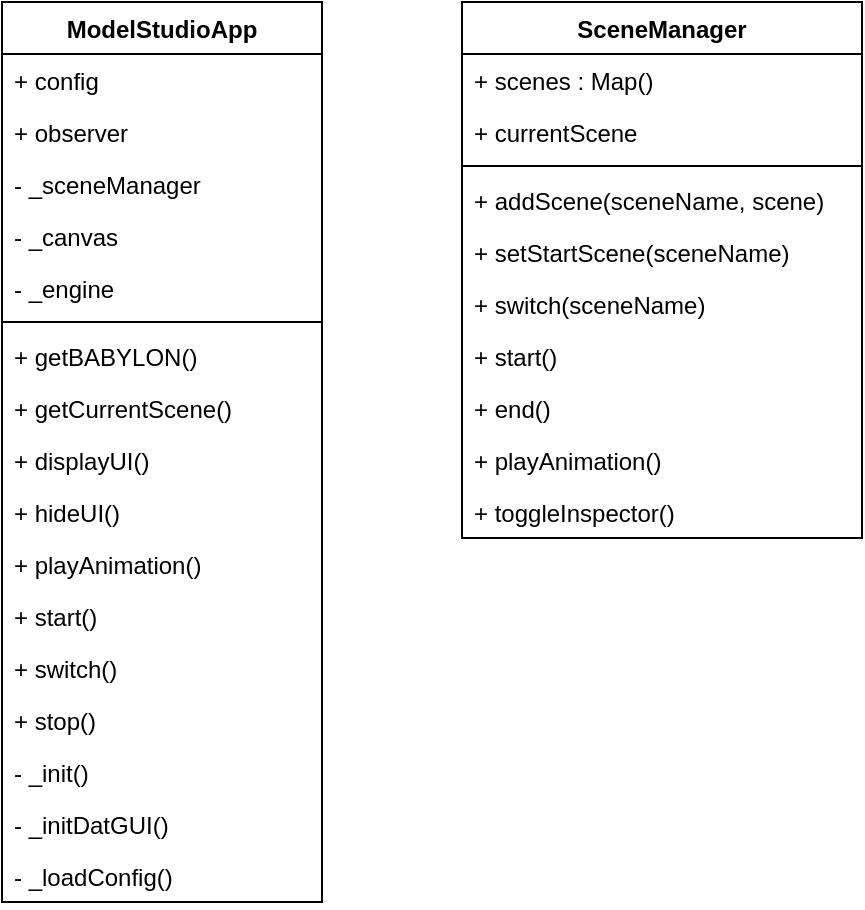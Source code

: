 <mxfile version="20.8.23" type="github">
  <diagram id="C5RBs43oDa-KdzZeNtuy" name="Page-1">
    <mxGraphModel dx="1366" dy="728" grid="1" gridSize="10" guides="1" tooltips="1" connect="1" arrows="1" fold="1" page="1" pageScale="1" pageWidth="827" pageHeight="1169" math="0" shadow="0">
      <root>
        <mxCell id="WIyWlLk6GJQsqaUBKTNV-0" />
        <mxCell id="WIyWlLk6GJQsqaUBKTNV-1" parent="WIyWlLk6GJQsqaUBKTNV-0" />
        <mxCell id="VokwEijPuBBfnA9nGTuE-48" value="ModelStudioApp" style="swimlane;fontStyle=1;align=center;verticalAlign=top;childLayout=stackLayout;horizontal=1;startSize=26;horizontalStack=0;resizeParent=1;resizeParentMax=0;resizeLast=0;collapsible=1;marginBottom=0;" vertex="1" parent="WIyWlLk6GJQsqaUBKTNV-1">
          <mxGeometry x="130" y="135" width="160" height="450" as="geometry" />
        </mxCell>
        <mxCell id="VokwEijPuBBfnA9nGTuE-49" value="+ config" style="text;strokeColor=none;fillColor=none;align=left;verticalAlign=top;spacingLeft=4;spacingRight=4;overflow=hidden;rotatable=0;points=[[0,0.5],[1,0.5]];portConstraint=eastwest;" vertex="1" parent="VokwEijPuBBfnA9nGTuE-48">
          <mxGeometry y="26" width="160" height="26" as="geometry" />
        </mxCell>
        <mxCell id="VokwEijPuBBfnA9nGTuE-64" value="+ observer" style="text;strokeColor=none;fillColor=none;align=left;verticalAlign=top;spacingLeft=4;spacingRight=4;overflow=hidden;rotatable=0;points=[[0,0.5],[1,0.5]];portConstraint=eastwest;" vertex="1" parent="VokwEijPuBBfnA9nGTuE-48">
          <mxGeometry y="52" width="160" height="26" as="geometry" />
        </mxCell>
        <mxCell id="VokwEijPuBBfnA9nGTuE-62" value="- _sceneManager" style="text;strokeColor=none;fillColor=none;align=left;verticalAlign=top;spacingLeft=4;spacingRight=4;overflow=hidden;rotatable=0;points=[[0,0.5],[1,0.5]];portConstraint=eastwest;" vertex="1" parent="VokwEijPuBBfnA9nGTuE-48">
          <mxGeometry y="78" width="160" height="26" as="geometry" />
        </mxCell>
        <mxCell id="VokwEijPuBBfnA9nGTuE-63" value="- _canvas" style="text;strokeColor=none;fillColor=none;align=left;verticalAlign=top;spacingLeft=4;spacingRight=4;overflow=hidden;rotatable=0;points=[[0,0.5],[1,0.5]];portConstraint=eastwest;" vertex="1" parent="VokwEijPuBBfnA9nGTuE-48">
          <mxGeometry y="104" width="160" height="26" as="geometry" />
        </mxCell>
        <mxCell id="VokwEijPuBBfnA9nGTuE-65" value="- _engine" style="text;strokeColor=none;fillColor=none;align=left;verticalAlign=top;spacingLeft=4;spacingRight=4;overflow=hidden;rotatable=0;points=[[0,0.5],[1,0.5]];portConstraint=eastwest;" vertex="1" parent="VokwEijPuBBfnA9nGTuE-48">
          <mxGeometry y="130" width="160" height="26" as="geometry" />
        </mxCell>
        <mxCell id="VokwEijPuBBfnA9nGTuE-50" value="" style="line;strokeWidth=1;fillColor=none;align=left;verticalAlign=middle;spacingTop=-1;spacingLeft=3;spacingRight=3;rotatable=0;labelPosition=right;points=[];portConstraint=eastwest;strokeColor=inherit;" vertex="1" parent="VokwEijPuBBfnA9nGTuE-48">
          <mxGeometry y="156" width="160" height="8" as="geometry" />
        </mxCell>
        <mxCell id="VokwEijPuBBfnA9nGTuE-51" value="+ getBABYLON()" style="text;strokeColor=none;fillColor=none;align=left;verticalAlign=top;spacingLeft=4;spacingRight=4;overflow=hidden;rotatable=0;points=[[0,0.5],[1,0.5]];portConstraint=eastwest;" vertex="1" parent="VokwEijPuBBfnA9nGTuE-48">
          <mxGeometry y="164" width="160" height="26" as="geometry" />
        </mxCell>
        <mxCell id="VokwEijPuBBfnA9nGTuE-52" value="+ getCurrentScene()" style="text;strokeColor=none;fillColor=none;align=left;verticalAlign=top;spacingLeft=4;spacingRight=4;overflow=hidden;rotatable=0;points=[[0,0.5],[1,0.5]];portConstraint=eastwest;" vertex="1" parent="VokwEijPuBBfnA9nGTuE-48">
          <mxGeometry y="190" width="160" height="26" as="geometry" />
        </mxCell>
        <mxCell id="VokwEijPuBBfnA9nGTuE-56" value="+ displayUI()" style="text;strokeColor=none;fillColor=none;align=left;verticalAlign=top;spacingLeft=4;spacingRight=4;overflow=hidden;rotatable=0;points=[[0,0.5],[1,0.5]];portConstraint=eastwest;" vertex="1" parent="VokwEijPuBBfnA9nGTuE-48">
          <mxGeometry y="216" width="160" height="26" as="geometry" />
        </mxCell>
        <mxCell id="VokwEijPuBBfnA9nGTuE-57" value="+ hideUI()" style="text;strokeColor=none;fillColor=none;align=left;verticalAlign=top;spacingLeft=4;spacingRight=4;overflow=hidden;rotatable=0;points=[[0,0.5],[1,0.5]];portConstraint=eastwest;" vertex="1" parent="VokwEijPuBBfnA9nGTuE-48">
          <mxGeometry y="242" width="160" height="26" as="geometry" />
        </mxCell>
        <mxCell id="VokwEijPuBBfnA9nGTuE-58" value="+ playAnimation()" style="text;strokeColor=none;fillColor=none;align=left;verticalAlign=top;spacingLeft=4;spacingRight=4;overflow=hidden;rotatable=0;points=[[0,0.5],[1,0.5]];portConstraint=eastwest;" vertex="1" parent="VokwEijPuBBfnA9nGTuE-48">
          <mxGeometry y="268" width="160" height="26" as="geometry" />
        </mxCell>
        <mxCell id="VokwEijPuBBfnA9nGTuE-59" value="+ start()" style="text;strokeColor=none;fillColor=none;align=left;verticalAlign=top;spacingLeft=4;spacingRight=4;overflow=hidden;rotatable=0;points=[[0,0.5],[1,0.5]];portConstraint=eastwest;" vertex="1" parent="VokwEijPuBBfnA9nGTuE-48">
          <mxGeometry y="294" width="160" height="26" as="geometry" />
        </mxCell>
        <mxCell id="VokwEijPuBBfnA9nGTuE-60" value="+ switch()" style="text;strokeColor=none;fillColor=none;align=left;verticalAlign=top;spacingLeft=4;spacingRight=4;overflow=hidden;rotatable=0;points=[[0,0.5],[1,0.5]];portConstraint=eastwest;" vertex="1" parent="VokwEijPuBBfnA9nGTuE-48">
          <mxGeometry y="320" width="160" height="26" as="geometry" />
        </mxCell>
        <mxCell id="VokwEijPuBBfnA9nGTuE-61" value="+ stop()" style="text;strokeColor=none;fillColor=none;align=left;verticalAlign=top;spacingLeft=4;spacingRight=4;overflow=hidden;rotatable=0;points=[[0,0.5],[1,0.5]];portConstraint=eastwest;" vertex="1" parent="VokwEijPuBBfnA9nGTuE-48">
          <mxGeometry y="346" width="160" height="26" as="geometry" />
        </mxCell>
        <mxCell id="VokwEijPuBBfnA9nGTuE-53" value="- _init()" style="text;strokeColor=none;fillColor=none;align=left;verticalAlign=top;spacingLeft=4;spacingRight=4;overflow=hidden;rotatable=0;points=[[0,0.5],[1,0.5]];portConstraint=eastwest;" vertex="1" parent="VokwEijPuBBfnA9nGTuE-48">
          <mxGeometry y="372" width="160" height="26" as="geometry" />
        </mxCell>
        <mxCell id="VokwEijPuBBfnA9nGTuE-54" value="- _initDatGUI()" style="text;strokeColor=none;fillColor=none;align=left;verticalAlign=top;spacingLeft=4;spacingRight=4;overflow=hidden;rotatable=0;points=[[0,0.5],[1,0.5]];portConstraint=eastwest;" vertex="1" parent="VokwEijPuBBfnA9nGTuE-48">
          <mxGeometry y="398" width="160" height="26" as="geometry" />
        </mxCell>
        <mxCell id="VokwEijPuBBfnA9nGTuE-55" value="- _loadConfig()" style="text;strokeColor=none;fillColor=none;align=left;verticalAlign=top;spacingLeft=4;spacingRight=4;overflow=hidden;rotatable=0;points=[[0,0.5],[1,0.5]];portConstraint=eastwest;" vertex="1" parent="VokwEijPuBBfnA9nGTuE-48">
          <mxGeometry y="424" width="160" height="26" as="geometry" />
        </mxCell>
        <mxCell id="VokwEijPuBBfnA9nGTuE-66" value="SceneManager" style="swimlane;fontStyle=1;align=center;verticalAlign=top;childLayout=stackLayout;horizontal=1;startSize=26;horizontalStack=0;resizeParent=1;resizeParentMax=0;resizeLast=0;collapsible=1;marginBottom=0;" vertex="1" parent="WIyWlLk6GJQsqaUBKTNV-1">
          <mxGeometry x="360" y="135" width="200" height="268" as="geometry" />
        </mxCell>
        <mxCell id="VokwEijPuBBfnA9nGTuE-67" value="+ scenes : Map()" style="text;strokeColor=none;fillColor=none;align=left;verticalAlign=top;spacingLeft=4;spacingRight=4;overflow=hidden;rotatable=0;points=[[0,0.5],[1,0.5]];portConstraint=eastwest;" vertex="1" parent="VokwEijPuBBfnA9nGTuE-66">
          <mxGeometry y="26" width="200" height="26" as="geometry" />
        </mxCell>
        <mxCell id="VokwEijPuBBfnA9nGTuE-68" value="+ currentScene" style="text;strokeColor=none;fillColor=none;align=left;verticalAlign=top;spacingLeft=4;spacingRight=4;overflow=hidden;rotatable=0;points=[[0,0.5],[1,0.5]];portConstraint=eastwest;" vertex="1" parent="VokwEijPuBBfnA9nGTuE-66">
          <mxGeometry y="52" width="200" height="26" as="geometry" />
        </mxCell>
        <mxCell id="VokwEijPuBBfnA9nGTuE-72" value="" style="line;strokeWidth=1;fillColor=none;align=left;verticalAlign=middle;spacingTop=-1;spacingLeft=3;spacingRight=3;rotatable=0;labelPosition=right;points=[];portConstraint=eastwest;strokeColor=inherit;" vertex="1" parent="VokwEijPuBBfnA9nGTuE-66">
          <mxGeometry y="78" width="200" height="8" as="geometry" />
        </mxCell>
        <mxCell id="VokwEijPuBBfnA9nGTuE-73" value="+ addScene(sceneName, scene)" style="text;strokeColor=none;fillColor=none;align=left;verticalAlign=top;spacingLeft=4;spacingRight=4;overflow=hidden;rotatable=0;points=[[0,0.5],[1,0.5]];portConstraint=eastwest;" vertex="1" parent="VokwEijPuBBfnA9nGTuE-66">
          <mxGeometry y="86" width="200" height="26" as="geometry" />
        </mxCell>
        <mxCell id="VokwEijPuBBfnA9nGTuE-74" value="+ setStartScene(sceneName)" style="text;strokeColor=none;fillColor=none;align=left;verticalAlign=top;spacingLeft=4;spacingRight=4;overflow=hidden;rotatable=0;points=[[0,0.5],[1,0.5]];portConstraint=eastwest;" vertex="1" parent="VokwEijPuBBfnA9nGTuE-66">
          <mxGeometry y="112" width="200" height="26" as="geometry" />
        </mxCell>
        <mxCell id="VokwEijPuBBfnA9nGTuE-75" value="+ switch(sceneName)" style="text;strokeColor=none;fillColor=none;align=left;verticalAlign=top;spacingLeft=4;spacingRight=4;overflow=hidden;rotatable=0;points=[[0,0.5],[1,0.5]];portConstraint=eastwest;" vertex="1" parent="VokwEijPuBBfnA9nGTuE-66">
          <mxGeometry y="138" width="200" height="26" as="geometry" />
        </mxCell>
        <mxCell id="VokwEijPuBBfnA9nGTuE-76" value="+ start()" style="text;strokeColor=none;fillColor=none;align=left;verticalAlign=top;spacingLeft=4;spacingRight=4;overflow=hidden;rotatable=0;points=[[0,0.5],[1,0.5]];portConstraint=eastwest;" vertex="1" parent="VokwEijPuBBfnA9nGTuE-66">
          <mxGeometry y="164" width="200" height="26" as="geometry" />
        </mxCell>
        <mxCell id="VokwEijPuBBfnA9nGTuE-77" value="+ end()" style="text;strokeColor=none;fillColor=none;align=left;verticalAlign=top;spacingLeft=4;spacingRight=4;overflow=hidden;rotatable=0;points=[[0,0.5],[1,0.5]];portConstraint=eastwest;" vertex="1" parent="VokwEijPuBBfnA9nGTuE-66">
          <mxGeometry y="190" width="200" height="26" as="geometry" />
        </mxCell>
        <mxCell id="VokwEijPuBBfnA9nGTuE-78" value="+ playAnimation()" style="text;strokeColor=none;fillColor=none;align=left;verticalAlign=top;spacingLeft=4;spacingRight=4;overflow=hidden;rotatable=0;points=[[0,0.5],[1,0.5]];portConstraint=eastwest;" vertex="1" parent="VokwEijPuBBfnA9nGTuE-66">
          <mxGeometry y="216" width="200" height="26" as="geometry" />
        </mxCell>
        <mxCell id="VokwEijPuBBfnA9nGTuE-79" value="+ toggleInspector()" style="text;strokeColor=none;fillColor=none;align=left;verticalAlign=top;spacingLeft=4;spacingRight=4;overflow=hidden;rotatable=0;points=[[0,0.5],[1,0.5]];portConstraint=eastwest;" vertex="1" parent="VokwEijPuBBfnA9nGTuE-66">
          <mxGeometry y="242" width="200" height="26" as="geometry" />
        </mxCell>
      </root>
    </mxGraphModel>
  </diagram>
</mxfile>
